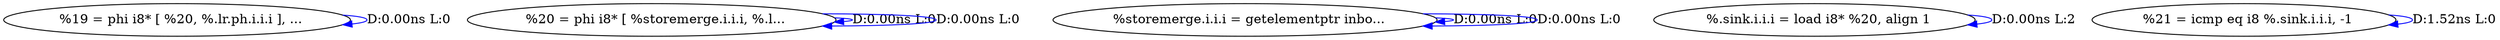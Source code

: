 digraph {
Node0x4152e10[label="  %19 = phi i8* [ %20, %.lr.ph.i.i.i ], ..."];
Node0x4152e10 -> Node0x4152e10[label="D:0.00ns L:0",color=blue];
Node0x4152f50[label="  %20 = phi i8* [ %storemerge.i.i.i, %.l..."];
Node0x4152f50 -> Node0x4152f50[label="D:0.00ns L:0",color=blue];
Node0x4152f50 -> Node0x4152f50[label="D:0.00ns L:0",color=blue];
Node0x4153090[label="  %storemerge.i.i.i = getelementptr inbo..."];
Node0x4153090 -> Node0x4153090[label="D:0.00ns L:0",color=blue];
Node0x4153090 -> Node0x4153090[label="D:0.00ns L:0",color=blue];
Node0x41531d0[label="  %.sink.i.i.i = load i8* %20, align 1"];
Node0x41531d0 -> Node0x41531d0[label="D:0.00ns L:2",color=blue];
Node0x4153310[label="  %21 = icmp eq i8 %.sink.i.i.i, -1"];
Node0x4153310 -> Node0x4153310[label="D:1.52ns L:0",color=blue];
}
